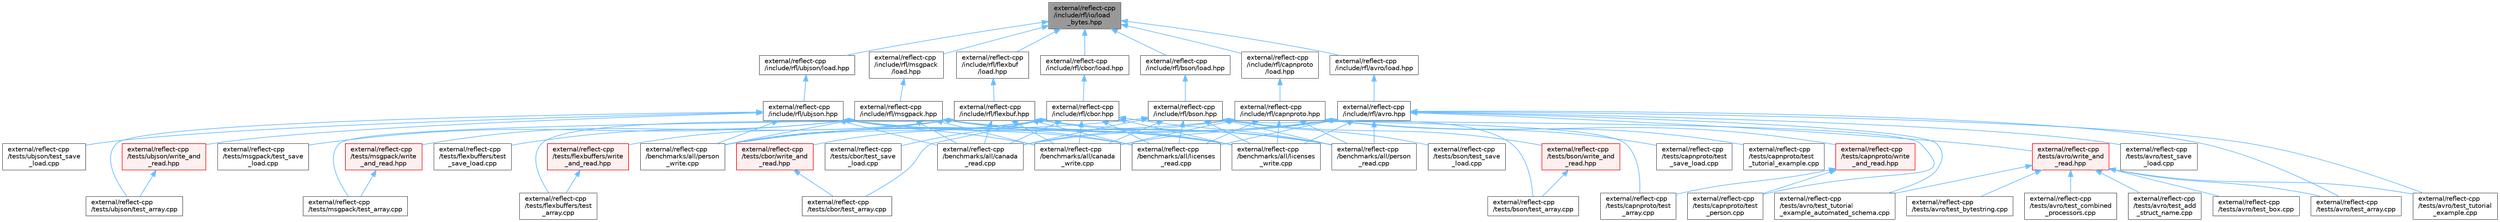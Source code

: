 digraph "external/reflect-cpp/include/rfl/io/load_bytes.hpp"
{
 // LATEX_PDF_SIZE
  bgcolor="transparent";
  edge [fontname=Helvetica,fontsize=10,labelfontname=Helvetica,labelfontsize=10];
  node [fontname=Helvetica,fontsize=10,shape=box,height=0.2,width=0.4];
  Node1 [id="Node000001",label="external/reflect-cpp\l/include/rfl/io/load\l_bytes.hpp",height=0.2,width=0.4,color="gray40", fillcolor="grey60", style="filled", fontcolor="black",tooltip=" "];
  Node1 -> Node2 [id="edge1_Node000001_Node000002",dir="back",color="steelblue1",style="solid",tooltip=" "];
  Node2 [id="Node000002",label="external/reflect-cpp\l/include/rfl/avro/load.hpp",height=0.2,width=0.4,color="grey40", fillcolor="white", style="filled",URL="$avro_2load_8hpp.html",tooltip=" "];
  Node2 -> Node3 [id="edge2_Node000002_Node000003",dir="back",color="steelblue1",style="solid",tooltip=" "];
  Node3 [id="Node000003",label="external/reflect-cpp\l/include/rfl/avro.hpp",height=0.2,width=0.4,color="grey40", fillcolor="white", style="filled",URL="$avro_8hpp.html",tooltip=" "];
  Node3 -> Node4 [id="edge3_Node000003_Node000004",dir="back",color="steelblue1",style="solid",tooltip=" "];
  Node4 [id="Node000004",label="external/reflect-cpp\l/benchmarks/all/canada\l_read.cpp",height=0.2,width=0.4,color="grey40", fillcolor="white", style="filled",URL="$canada__read_8cpp.html",tooltip=" "];
  Node3 -> Node5 [id="edge4_Node000003_Node000005",dir="back",color="steelblue1",style="solid",tooltip=" "];
  Node5 [id="Node000005",label="external/reflect-cpp\l/benchmarks/all/canada\l_write.cpp",height=0.2,width=0.4,color="grey40", fillcolor="white", style="filled",URL="$canada__write_8cpp.html",tooltip=" "];
  Node3 -> Node6 [id="edge5_Node000003_Node000006",dir="back",color="steelblue1",style="solid",tooltip=" "];
  Node6 [id="Node000006",label="external/reflect-cpp\l/benchmarks/all/licenses\l_read.cpp",height=0.2,width=0.4,color="grey40", fillcolor="white", style="filled",URL="$licenses__read_8cpp.html",tooltip=" "];
  Node3 -> Node7 [id="edge6_Node000003_Node000007",dir="back",color="steelblue1",style="solid",tooltip=" "];
  Node7 [id="Node000007",label="external/reflect-cpp\l/benchmarks/all/licenses\l_write.cpp",height=0.2,width=0.4,color="grey40", fillcolor="white", style="filled",URL="$licenses__write_8cpp.html",tooltip=" "];
  Node3 -> Node8 [id="edge7_Node000003_Node000008",dir="back",color="steelblue1",style="solid",tooltip=" "];
  Node8 [id="Node000008",label="external/reflect-cpp\l/benchmarks/all/person\l_read.cpp",height=0.2,width=0.4,color="grey40", fillcolor="white", style="filled",URL="$person__read_8cpp.html",tooltip=" "];
  Node3 -> Node9 [id="edge8_Node000003_Node000009",dir="back",color="steelblue1",style="solid",tooltip=" "];
  Node9 [id="Node000009",label="external/reflect-cpp\l/benchmarks/all/person\l_write.cpp",height=0.2,width=0.4,color="grey40", fillcolor="white", style="filled",URL="$person__write_8cpp.html",tooltip=" "];
  Node3 -> Node10 [id="edge9_Node000003_Node000010",dir="back",color="steelblue1",style="solid",tooltip=" "];
  Node10 [id="Node000010",label="external/reflect-cpp\l/tests/avro/test_array.cpp",height=0.2,width=0.4,color="grey40", fillcolor="white", style="filled",URL="$avro_2test__array_8cpp.html",tooltip=" "];
  Node3 -> Node11 [id="edge10_Node000003_Node000011",dir="back",color="steelblue1",style="solid",tooltip=" "];
  Node11 [id="Node000011",label="external/reflect-cpp\l/tests/avro/test_save\l_load.cpp",height=0.2,width=0.4,color="grey40", fillcolor="white", style="filled",URL="$avro_2test__save__load_8cpp.html",tooltip=" "];
  Node3 -> Node12 [id="edge11_Node000003_Node000012",dir="back",color="steelblue1",style="solid",tooltip=" "];
  Node12 [id="Node000012",label="external/reflect-cpp\l/tests/avro/test_tutorial\l_example.cpp",height=0.2,width=0.4,color="grey40", fillcolor="white", style="filled",URL="$avro_2test__tutorial__example_8cpp.html",tooltip=" "];
  Node3 -> Node13 [id="edge12_Node000003_Node000013",dir="back",color="steelblue1",style="solid",tooltip=" "];
  Node13 [id="Node000013",label="external/reflect-cpp\l/tests/avro/test_tutorial\l_example_automated_schema.cpp",height=0.2,width=0.4,color="grey40", fillcolor="white", style="filled",URL="$test__tutorial__example__automated__schema_8cpp.html",tooltip=" "];
  Node3 -> Node14 [id="edge13_Node000003_Node000014",dir="back",color="steelblue1",style="solid",tooltip=" "];
  Node14 [id="Node000014",label="external/reflect-cpp\l/tests/avro/write_and\l_read.hpp",height=0.2,width=0.4,color="red", fillcolor="#FFF0F0", style="filled",URL="$avro_2write__and__read_8hpp.html",tooltip=" "];
  Node14 -> Node15 [id="edge14_Node000014_Node000015",dir="back",color="steelblue1",style="solid",tooltip=" "];
  Node15 [id="Node000015",label="external/reflect-cpp\l/tests/avro/test_add\l_struct_name.cpp",height=0.2,width=0.4,color="grey40", fillcolor="white", style="filled",URL="$avro_2test__add__struct__name_8cpp.html",tooltip=" "];
  Node14 -> Node10 [id="edge15_Node000014_Node000010",dir="back",color="steelblue1",style="solid",tooltip=" "];
  Node14 -> Node16 [id="edge16_Node000014_Node000016",dir="back",color="steelblue1",style="solid",tooltip=" "];
  Node16 [id="Node000016",label="external/reflect-cpp\l/tests/avro/test_box.cpp",height=0.2,width=0.4,color="grey40", fillcolor="white", style="filled",URL="$avro_2test__box_8cpp.html",tooltip=" "];
  Node14 -> Node17 [id="edge17_Node000014_Node000017",dir="back",color="steelblue1",style="solid",tooltip=" "];
  Node17 [id="Node000017",label="external/reflect-cpp\l/tests/avro/test_bytestring.cpp",height=0.2,width=0.4,color="grey40", fillcolor="white", style="filled",URL="$avro_2test__bytestring_8cpp.html",tooltip=" "];
  Node14 -> Node18 [id="edge18_Node000014_Node000018",dir="back",color="steelblue1",style="solid",tooltip=" "];
  Node18 [id="Node000018",label="external/reflect-cpp\l/tests/avro/test_combined\l_processors.cpp",height=0.2,width=0.4,color="grey40", fillcolor="white", style="filled",URL="$avro_2test__combined__processors_8cpp.html",tooltip=" "];
  Node14 -> Node12 [id="edge19_Node000014_Node000012",dir="back",color="steelblue1",style="solid",tooltip=" "];
  Node14 -> Node13 [id="edge20_Node000014_Node000013",dir="back",color="steelblue1",style="solid",tooltip=" "];
  Node1 -> Node57 [id="edge21_Node000001_Node000057",dir="back",color="steelblue1",style="solid",tooltip=" "];
  Node57 [id="Node000057",label="external/reflect-cpp\l/include/rfl/bson/load.hpp",height=0.2,width=0.4,color="grey40", fillcolor="white", style="filled",URL="$bson_2load_8hpp.html",tooltip=" "];
  Node57 -> Node58 [id="edge22_Node000057_Node000058",dir="back",color="steelblue1",style="solid",tooltip=" "];
  Node58 [id="Node000058",label="external/reflect-cpp\l/include/rfl/bson.hpp",height=0.2,width=0.4,color="grey40", fillcolor="white", style="filled",URL="$bson_8hpp.html",tooltip=" "];
  Node58 -> Node4 [id="edge23_Node000058_Node000004",dir="back",color="steelblue1",style="solid",tooltip=" "];
  Node58 -> Node5 [id="edge24_Node000058_Node000005",dir="back",color="steelblue1",style="solid",tooltip=" "];
  Node58 -> Node6 [id="edge25_Node000058_Node000006",dir="back",color="steelblue1",style="solid",tooltip=" "];
  Node58 -> Node7 [id="edge26_Node000058_Node000007",dir="back",color="steelblue1",style="solid",tooltip=" "];
  Node58 -> Node8 [id="edge27_Node000058_Node000008",dir="back",color="steelblue1",style="solid",tooltip=" "];
  Node58 -> Node9 [id="edge28_Node000058_Node000009",dir="back",color="steelblue1",style="solid",tooltip=" "];
  Node58 -> Node59 [id="edge29_Node000058_Node000059",dir="back",color="steelblue1",style="solid",tooltip=" "];
  Node59 [id="Node000059",label="external/reflect-cpp\l/tests/bson/test_array.cpp",height=0.2,width=0.4,color="grey40", fillcolor="white", style="filled",URL="$bson_2test__array_8cpp.html",tooltip=" "];
  Node58 -> Node60 [id="edge30_Node000058_Node000060",dir="back",color="steelblue1",style="solid",tooltip=" "];
  Node60 [id="Node000060",label="external/reflect-cpp\l/tests/bson/test_save\l_load.cpp",height=0.2,width=0.4,color="grey40", fillcolor="white", style="filled",URL="$bson_2test__save__load_8cpp.html",tooltip=" "];
  Node58 -> Node61 [id="edge31_Node000058_Node000061",dir="back",color="steelblue1",style="solid",tooltip=" "];
  Node61 [id="Node000061",label="external/reflect-cpp\l/tests/bson/write_and\l_read.hpp",height=0.2,width=0.4,color="red", fillcolor="#FFF0F0", style="filled",URL="$bson_2write__and__read_8hpp.html",tooltip=" "];
  Node61 -> Node59 [id="edge32_Node000061_Node000059",dir="back",color="steelblue1",style="solid",tooltip=" "];
  Node1 -> Node98 [id="edge33_Node000001_Node000098",dir="back",color="steelblue1",style="solid",tooltip=" "];
  Node98 [id="Node000098",label="external/reflect-cpp\l/include/rfl/capnproto\l/load.hpp",height=0.2,width=0.4,color="grey40", fillcolor="white", style="filled",URL="$capnproto_2load_8hpp.html",tooltip=" "];
  Node98 -> Node99 [id="edge34_Node000098_Node000099",dir="back",color="steelblue1",style="solid",tooltip=" "];
  Node99 [id="Node000099",label="external/reflect-cpp\l/include/rfl/capnproto.hpp",height=0.2,width=0.4,color="grey40", fillcolor="white", style="filled",URL="$capnproto_8hpp.html",tooltip=" "];
  Node99 -> Node4 [id="edge35_Node000099_Node000004",dir="back",color="steelblue1",style="solid",tooltip=" "];
  Node99 -> Node5 [id="edge36_Node000099_Node000005",dir="back",color="steelblue1",style="solid",tooltip=" "];
  Node99 -> Node6 [id="edge37_Node000099_Node000006",dir="back",color="steelblue1",style="solid",tooltip=" "];
  Node99 -> Node7 [id="edge38_Node000099_Node000007",dir="back",color="steelblue1",style="solid",tooltip=" "];
  Node99 -> Node8 [id="edge39_Node000099_Node000008",dir="back",color="steelblue1",style="solid",tooltip=" "];
  Node99 -> Node9 [id="edge40_Node000099_Node000009",dir="back",color="steelblue1",style="solid",tooltip=" "];
  Node99 -> Node100 [id="edge41_Node000099_Node000100",dir="back",color="steelblue1",style="solid",tooltip=" "];
  Node100 [id="Node000100",label="external/reflect-cpp\l/tests/capnproto/test\l_array.cpp",height=0.2,width=0.4,color="grey40", fillcolor="white", style="filled",URL="$capnproto_2test__array_8cpp.html",tooltip=" "];
  Node99 -> Node101 [id="edge42_Node000099_Node000101",dir="back",color="steelblue1",style="solid",tooltip=" "];
  Node101 [id="Node000101",label="external/reflect-cpp\l/tests/capnproto/test\l_person.cpp",height=0.2,width=0.4,color="grey40", fillcolor="white", style="filled",URL="$test__person_8cpp.html",tooltip=" "];
  Node99 -> Node102 [id="edge43_Node000099_Node000102",dir="back",color="steelblue1",style="solid",tooltip=" "];
  Node102 [id="Node000102",label="external/reflect-cpp\l/tests/capnproto/test\l_save_load.cpp",height=0.2,width=0.4,color="grey40", fillcolor="white", style="filled",URL="$capnproto_2test__save__load_8cpp.html",tooltip=" "];
  Node99 -> Node103 [id="edge44_Node000099_Node000103",dir="back",color="steelblue1",style="solid",tooltip=" "];
  Node103 [id="Node000103",label="external/reflect-cpp\l/tests/capnproto/test\l_tutorial_example.cpp",height=0.2,width=0.4,color="grey40", fillcolor="white", style="filled",URL="$capnproto_2test__tutorial__example_8cpp.html",tooltip=" "];
  Node99 -> Node104 [id="edge45_Node000099_Node000104",dir="back",color="steelblue1",style="solid",tooltip=" "];
  Node104 [id="Node000104",label="external/reflect-cpp\l/tests/capnproto/write\l_and_read.hpp",height=0.2,width=0.4,color="red", fillcolor="#FFF0F0", style="filled",URL="$capnproto_2write__and__read_8hpp.html",tooltip=" "];
  Node104 -> Node100 [id="edge46_Node000104_Node000100",dir="back",color="steelblue1",style="solid",tooltip=" "];
  Node104 -> Node101 [id="edge47_Node000104_Node000101",dir="back",color="steelblue1",style="solid",tooltip=" "];
  Node1 -> Node146 [id="edge48_Node000001_Node000146",dir="back",color="steelblue1",style="solid",tooltip=" "];
  Node146 [id="Node000146",label="external/reflect-cpp\l/include/rfl/cbor/load.hpp",height=0.2,width=0.4,color="grey40", fillcolor="white", style="filled",URL="$cbor_2load_8hpp.html",tooltip=" "];
  Node146 -> Node147 [id="edge49_Node000146_Node000147",dir="back",color="steelblue1",style="solid",tooltip=" "];
  Node147 [id="Node000147",label="external/reflect-cpp\l/include/rfl/cbor.hpp",height=0.2,width=0.4,color="grey40", fillcolor="white", style="filled",URL="$cbor_8hpp.html",tooltip=" "];
  Node147 -> Node4 [id="edge50_Node000147_Node000004",dir="back",color="steelblue1",style="solid",tooltip=" "];
  Node147 -> Node5 [id="edge51_Node000147_Node000005",dir="back",color="steelblue1",style="solid",tooltip=" "];
  Node147 -> Node6 [id="edge52_Node000147_Node000006",dir="back",color="steelblue1",style="solid",tooltip=" "];
  Node147 -> Node7 [id="edge53_Node000147_Node000007",dir="back",color="steelblue1",style="solid",tooltip=" "];
  Node147 -> Node8 [id="edge54_Node000147_Node000008",dir="back",color="steelblue1",style="solid",tooltip=" "];
  Node147 -> Node9 [id="edge55_Node000147_Node000009",dir="back",color="steelblue1",style="solid",tooltip=" "];
  Node147 -> Node148 [id="edge56_Node000147_Node000148",dir="back",color="steelblue1",style="solid",tooltip=" "];
  Node148 [id="Node000148",label="external/reflect-cpp\l/tests/cbor/test_array.cpp",height=0.2,width=0.4,color="grey40", fillcolor="white", style="filled",URL="$cbor_2test__array_8cpp.html",tooltip=" "];
  Node147 -> Node149 [id="edge57_Node000147_Node000149",dir="back",color="steelblue1",style="solid",tooltip=" "];
  Node149 [id="Node000149",label="external/reflect-cpp\l/tests/cbor/test_save\l_load.cpp",height=0.2,width=0.4,color="grey40", fillcolor="white", style="filled",URL="$cbor_2test__save__load_8cpp.html",tooltip=" "];
  Node147 -> Node150 [id="edge58_Node000147_Node000150",dir="back",color="steelblue1",style="solid",tooltip=" "];
  Node150 [id="Node000150",label="external/reflect-cpp\l/tests/cbor/write_and\l_read.hpp",height=0.2,width=0.4,color="red", fillcolor="#FFF0F0", style="filled",URL="$cbor_2write__and__read_8hpp.html",tooltip=" "];
  Node150 -> Node148 [id="edge59_Node000150_Node000148",dir="back",color="steelblue1",style="solid",tooltip=" "];
  Node1 -> Node188 [id="edge60_Node000001_Node000188",dir="back",color="steelblue1",style="solid",tooltip=" "];
  Node188 [id="Node000188",label="external/reflect-cpp\l/include/rfl/flexbuf\l/load.hpp",height=0.2,width=0.4,color="grey40", fillcolor="white", style="filled",URL="$flexbuf_2load_8hpp.html",tooltip=" "];
  Node188 -> Node189 [id="edge61_Node000188_Node000189",dir="back",color="steelblue1",style="solid",tooltip=" "];
  Node189 [id="Node000189",label="external/reflect-cpp\l/include/rfl/flexbuf.hpp",height=0.2,width=0.4,color="grey40", fillcolor="white", style="filled",URL="$flexbuf_8hpp.html",tooltip=" "];
  Node189 -> Node4 [id="edge62_Node000189_Node000004",dir="back",color="steelblue1",style="solid",tooltip=" "];
  Node189 -> Node5 [id="edge63_Node000189_Node000005",dir="back",color="steelblue1",style="solid",tooltip=" "];
  Node189 -> Node6 [id="edge64_Node000189_Node000006",dir="back",color="steelblue1",style="solid",tooltip=" "];
  Node189 -> Node7 [id="edge65_Node000189_Node000007",dir="back",color="steelblue1",style="solid",tooltip=" "];
  Node189 -> Node8 [id="edge66_Node000189_Node000008",dir="back",color="steelblue1",style="solid",tooltip=" "];
  Node189 -> Node9 [id="edge67_Node000189_Node000009",dir="back",color="steelblue1",style="solid",tooltip=" "];
  Node189 -> Node190 [id="edge68_Node000189_Node000190",dir="back",color="steelblue1",style="solid",tooltip=" "];
  Node190 [id="Node000190",label="external/reflect-cpp\l/tests/flexbuffers/test\l_array.cpp",height=0.2,width=0.4,color="grey40", fillcolor="white", style="filled",URL="$flexbuffers_2test__array_8cpp.html",tooltip=" "];
  Node189 -> Node191 [id="edge69_Node000189_Node000191",dir="back",color="steelblue1",style="solid",tooltip=" "];
  Node191 [id="Node000191",label="external/reflect-cpp\l/tests/flexbuffers/test\l_save_load.cpp",height=0.2,width=0.4,color="grey40", fillcolor="white", style="filled",URL="$flexbuffers_2test__save__load_8cpp.html",tooltip=" "];
  Node189 -> Node192 [id="edge70_Node000189_Node000192",dir="back",color="steelblue1",style="solid",tooltip=" "];
  Node192 [id="Node000192",label="external/reflect-cpp\l/tests/flexbuffers/write\l_and_read.hpp",height=0.2,width=0.4,color="red", fillcolor="#FFF0F0", style="filled",URL="$flexbuffers_2write__and__read_8hpp.html",tooltip=" "];
  Node192 -> Node190 [id="edge71_Node000192_Node000190",dir="back",color="steelblue1",style="solid",tooltip=" "];
  Node1 -> Node229 [id="edge72_Node000001_Node000229",dir="back",color="steelblue1",style="solid",tooltip=" "];
  Node229 [id="Node000229",label="external/reflect-cpp\l/include/rfl/msgpack\l/load.hpp",height=0.2,width=0.4,color="grey40", fillcolor="white", style="filled",URL="$msgpack_2load_8hpp.html",tooltip=" "];
  Node229 -> Node230 [id="edge73_Node000229_Node000230",dir="back",color="steelblue1",style="solid",tooltip=" "];
  Node230 [id="Node000230",label="external/reflect-cpp\l/include/rfl/msgpack.hpp",height=0.2,width=0.4,color="grey40", fillcolor="white", style="filled",URL="$msgpack_8hpp.html",tooltip=" "];
  Node230 -> Node4 [id="edge74_Node000230_Node000004",dir="back",color="steelblue1",style="solid",tooltip=" "];
  Node230 -> Node5 [id="edge75_Node000230_Node000005",dir="back",color="steelblue1",style="solid",tooltip=" "];
  Node230 -> Node6 [id="edge76_Node000230_Node000006",dir="back",color="steelblue1",style="solid",tooltip=" "];
  Node230 -> Node7 [id="edge77_Node000230_Node000007",dir="back",color="steelblue1",style="solid",tooltip=" "];
  Node230 -> Node8 [id="edge78_Node000230_Node000008",dir="back",color="steelblue1",style="solid",tooltip=" "];
  Node230 -> Node9 [id="edge79_Node000230_Node000009",dir="back",color="steelblue1",style="solid",tooltip=" "];
  Node230 -> Node231 [id="edge80_Node000230_Node000231",dir="back",color="steelblue1",style="solid",tooltip=" "];
  Node231 [id="Node000231",label="external/reflect-cpp\l/tests/msgpack/test_array.cpp",height=0.2,width=0.4,color="grey40", fillcolor="white", style="filled",URL="$msgpack_2test__array_8cpp.html",tooltip=" "];
  Node230 -> Node232 [id="edge81_Node000230_Node000232",dir="back",color="steelblue1",style="solid",tooltip=" "];
  Node232 [id="Node000232",label="external/reflect-cpp\l/tests/msgpack/test_save\l_load.cpp",height=0.2,width=0.4,color="grey40", fillcolor="white", style="filled",URL="$msgpack_2test__save__load_8cpp.html",tooltip=" "];
  Node230 -> Node233 [id="edge82_Node000230_Node000233",dir="back",color="steelblue1",style="solid",tooltip=" "];
  Node233 [id="Node000233",label="external/reflect-cpp\l/tests/msgpack/write\l_and_read.hpp",height=0.2,width=0.4,color="red", fillcolor="#FFF0F0", style="filled",URL="$msgpack_2write__and__read_8hpp.html",tooltip=" "];
  Node233 -> Node231 [id="edge83_Node000233_Node000231",dir="back",color="steelblue1",style="solid",tooltip=" "];
  Node1 -> Node273 [id="edge84_Node000001_Node000273",dir="back",color="steelblue1",style="solid",tooltip=" "];
  Node273 [id="Node000273",label="external/reflect-cpp\l/include/rfl/ubjson/load.hpp",height=0.2,width=0.4,color="grey40", fillcolor="white", style="filled",URL="$ubjson_2load_8hpp.html",tooltip=" "];
  Node273 -> Node274 [id="edge85_Node000273_Node000274",dir="back",color="steelblue1",style="solid",tooltip=" "];
  Node274 [id="Node000274",label="external/reflect-cpp\l/include/rfl/ubjson.hpp",height=0.2,width=0.4,color="grey40", fillcolor="white", style="filled",URL="$ubjson_8hpp.html",tooltip=" "];
  Node274 -> Node4 [id="edge86_Node000274_Node000004",dir="back",color="steelblue1",style="solid",tooltip=" "];
  Node274 -> Node5 [id="edge87_Node000274_Node000005",dir="back",color="steelblue1",style="solid",tooltip=" "];
  Node274 -> Node6 [id="edge88_Node000274_Node000006",dir="back",color="steelblue1",style="solid",tooltip=" "];
  Node274 -> Node7 [id="edge89_Node000274_Node000007",dir="back",color="steelblue1",style="solid",tooltip=" "];
  Node274 -> Node8 [id="edge90_Node000274_Node000008",dir="back",color="steelblue1",style="solid",tooltip=" "];
  Node274 -> Node9 [id="edge91_Node000274_Node000009",dir="back",color="steelblue1",style="solid",tooltip=" "];
  Node274 -> Node275 [id="edge92_Node000274_Node000275",dir="back",color="steelblue1",style="solid",tooltip=" "];
  Node275 [id="Node000275",label="external/reflect-cpp\l/tests/ubjson/test_array.cpp",height=0.2,width=0.4,color="grey40", fillcolor="white", style="filled",URL="$ubjson_2test__array_8cpp.html",tooltip=" "];
  Node274 -> Node276 [id="edge93_Node000274_Node000276",dir="back",color="steelblue1",style="solid",tooltip=" "];
  Node276 [id="Node000276",label="external/reflect-cpp\l/tests/ubjson/test_save\l_load.cpp",height=0.2,width=0.4,color="grey40", fillcolor="white", style="filled",URL="$ubjson_2test__save__load_8cpp.html",tooltip=" "];
  Node274 -> Node277 [id="edge94_Node000274_Node000277",dir="back",color="steelblue1",style="solid",tooltip=" "];
  Node277 [id="Node000277",label="external/reflect-cpp\l/tests/ubjson/write_and\l_read.hpp",height=0.2,width=0.4,color="red", fillcolor="#FFF0F0", style="filled",URL="$ubjson_2write__and__read_8hpp.html",tooltip=" "];
  Node277 -> Node275 [id="edge95_Node000277_Node000275",dir="back",color="steelblue1",style="solid",tooltip=" "];
}
